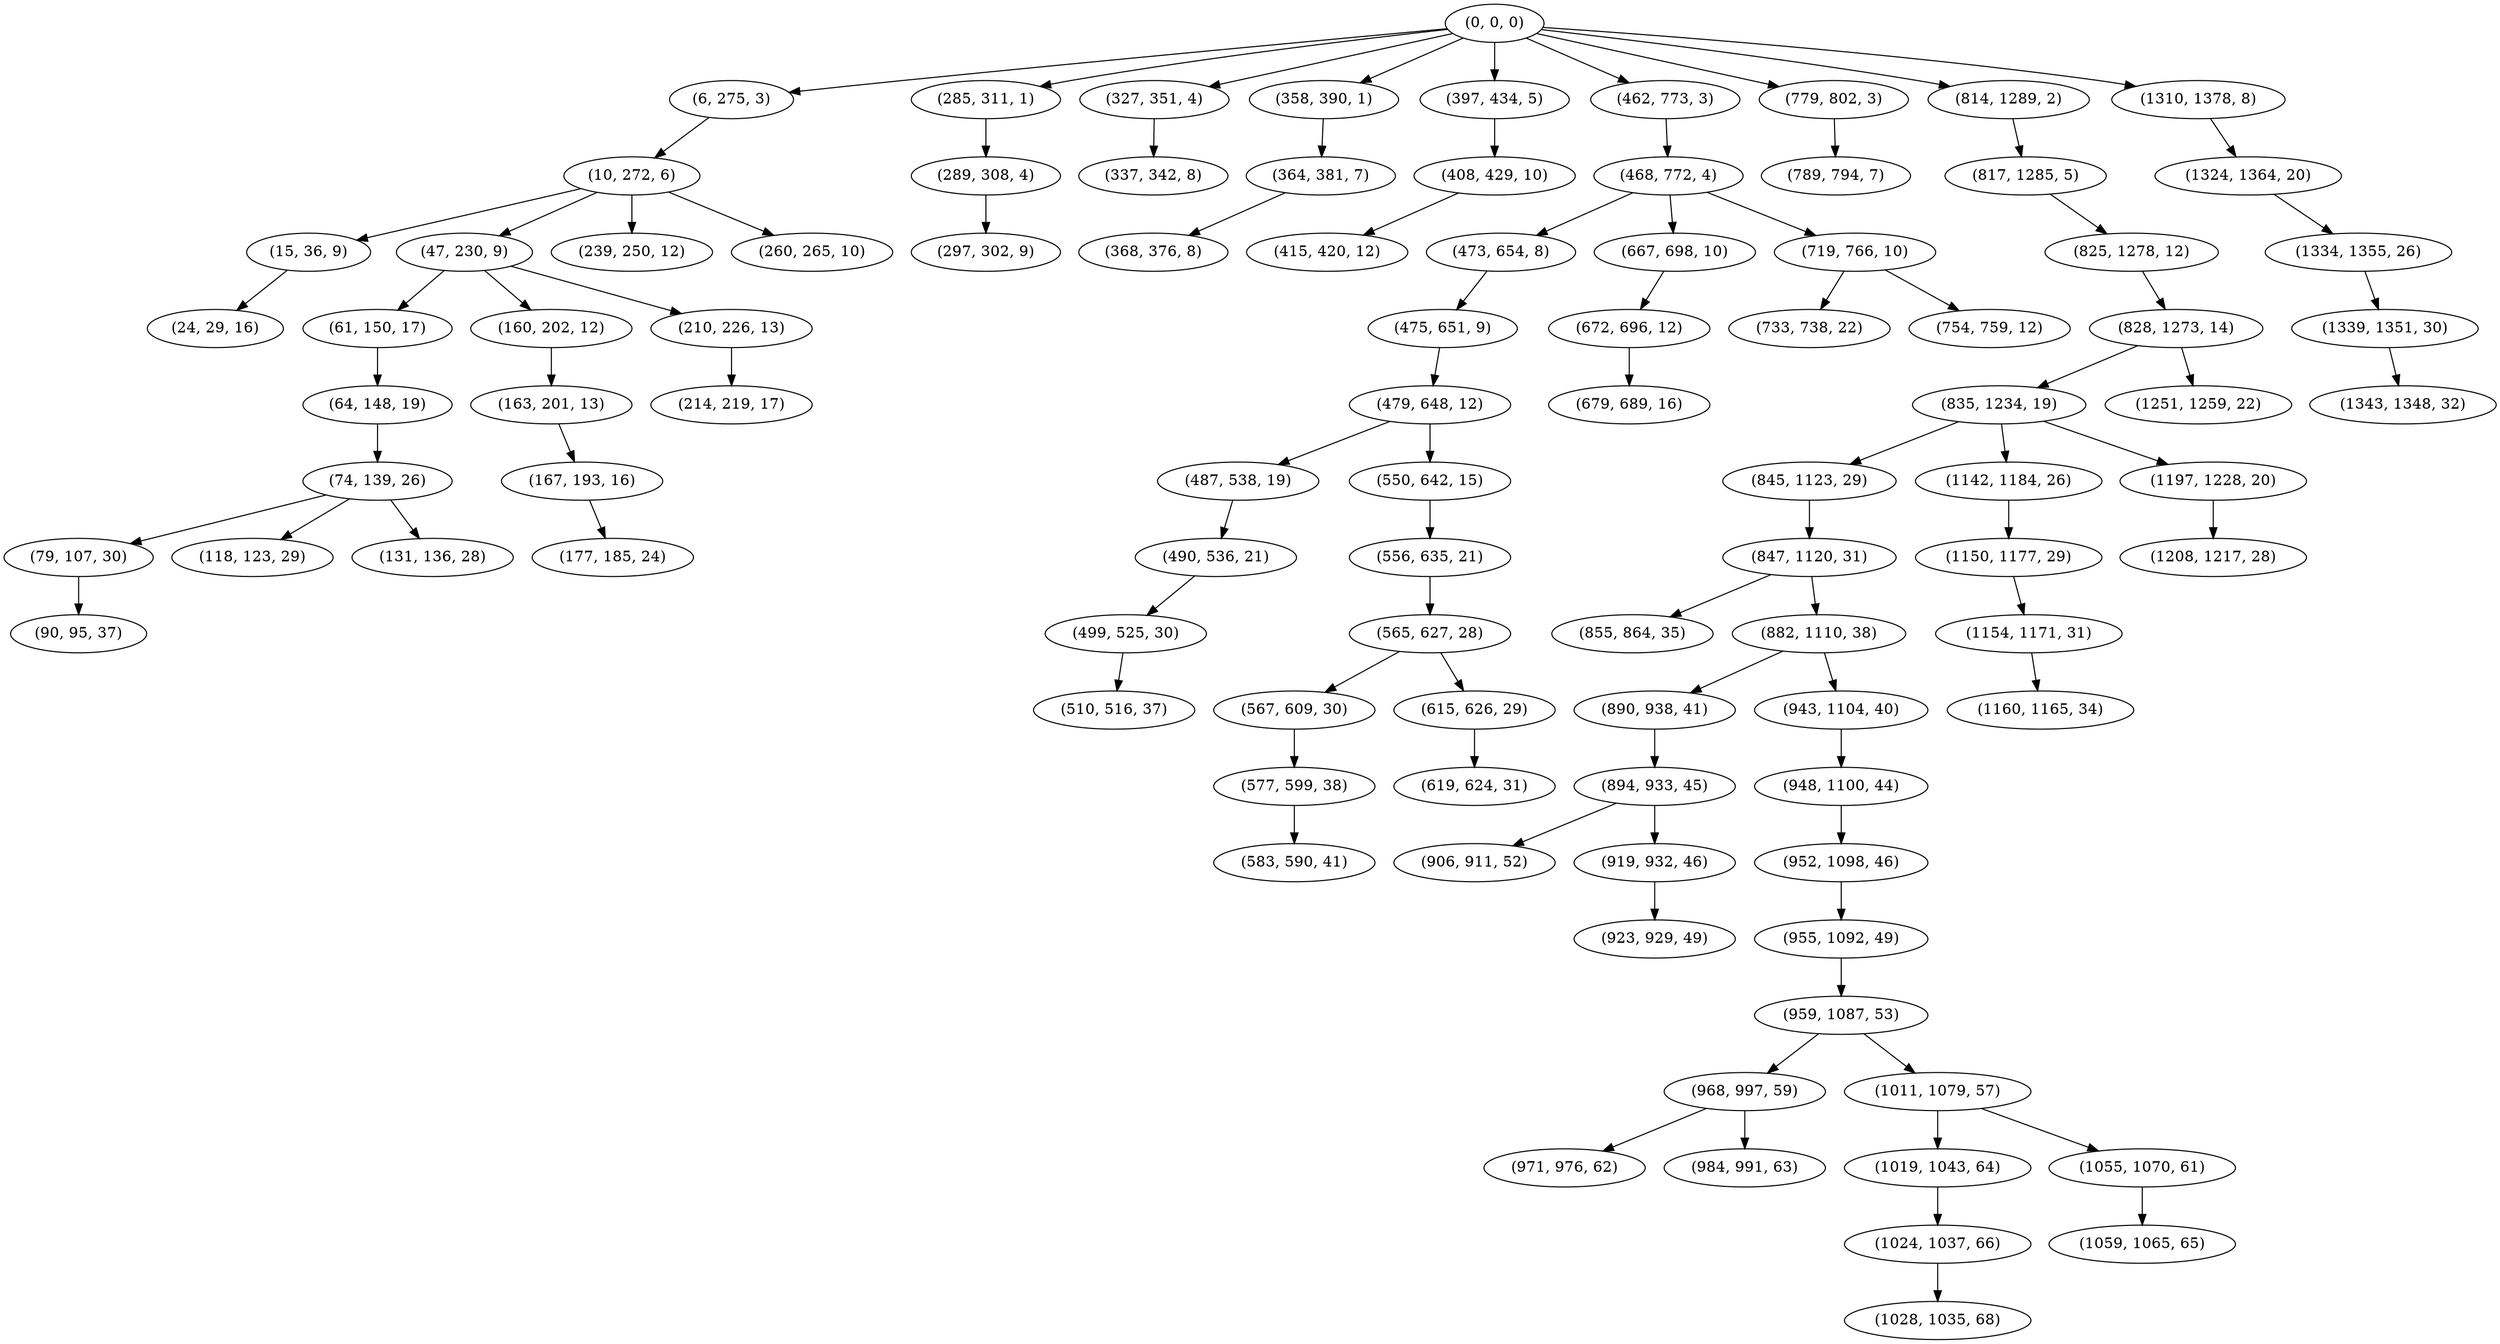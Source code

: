 digraph tree {
    "(0, 0, 0)";
    "(6, 275, 3)";
    "(10, 272, 6)";
    "(15, 36, 9)";
    "(24, 29, 16)";
    "(47, 230, 9)";
    "(61, 150, 17)";
    "(64, 148, 19)";
    "(74, 139, 26)";
    "(79, 107, 30)";
    "(90, 95, 37)";
    "(118, 123, 29)";
    "(131, 136, 28)";
    "(160, 202, 12)";
    "(163, 201, 13)";
    "(167, 193, 16)";
    "(177, 185, 24)";
    "(210, 226, 13)";
    "(214, 219, 17)";
    "(239, 250, 12)";
    "(260, 265, 10)";
    "(285, 311, 1)";
    "(289, 308, 4)";
    "(297, 302, 9)";
    "(327, 351, 4)";
    "(337, 342, 8)";
    "(358, 390, 1)";
    "(364, 381, 7)";
    "(368, 376, 8)";
    "(397, 434, 5)";
    "(408, 429, 10)";
    "(415, 420, 12)";
    "(462, 773, 3)";
    "(468, 772, 4)";
    "(473, 654, 8)";
    "(475, 651, 9)";
    "(479, 648, 12)";
    "(487, 538, 19)";
    "(490, 536, 21)";
    "(499, 525, 30)";
    "(510, 516, 37)";
    "(550, 642, 15)";
    "(556, 635, 21)";
    "(565, 627, 28)";
    "(567, 609, 30)";
    "(577, 599, 38)";
    "(583, 590, 41)";
    "(615, 626, 29)";
    "(619, 624, 31)";
    "(667, 698, 10)";
    "(672, 696, 12)";
    "(679, 689, 16)";
    "(719, 766, 10)";
    "(733, 738, 22)";
    "(754, 759, 12)";
    "(779, 802, 3)";
    "(789, 794, 7)";
    "(814, 1289, 2)";
    "(817, 1285, 5)";
    "(825, 1278, 12)";
    "(828, 1273, 14)";
    "(835, 1234, 19)";
    "(845, 1123, 29)";
    "(847, 1120, 31)";
    "(855, 864, 35)";
    "(882, 1110, 38)";
    "(890, 938, 41)";
    "(894, 933, 45)";
    "(906, 911, 52)";
    "(919, 932, 46)";
    "(923, 929, 49)";
    "(943, 1104, 40)";
    "(948, 1100, 44)";
    "(952, 1098, 46)";
    "(955, 1092, 49)";
    "(959, 1087, 53)";
    "(968, 997, 59)";
    "(971, 976, 62)";
    "(984, 991, 63)";
    "(1011, 1079, 57)";
    "(1019, 1043, 64)";
    "(1024, 1037, 66)";
    "(1028, 1035, 68)";
    "(1055, 1070, 61)";
    "(1059, 1065, 65)";
    "(1142, 1184, 26)";
    "(1150, 1177, 29)";
    "(1154, 1171, 31)";
    "(1160, 1165, 34)";
    "(1197, 1228, 20)";
    "(1208, 1217, 28)";
    "(1251, 1259, 22)";
    "(1310, 1378, 8)";
    "(1324, 1364, 20)";
    "(1334, 1355, 26)";
    "(1339, 1351, 30)";
    "(1343, 1348, 32)";
    "(0, 0, 0)" -> "(6, 275, 3)";
    "(0, 0, 0)" -> "(285, 311, 1)";
    "(0, 0, 0)" -> "(327, 351, 4)";
    "(0, 0, 0)" -> "(358, 390, 1)";
    "(0, 0, 0)" -> "(397, 434, 5)";
    "(0, 0, 0)" -> "(462, 773, 3)";
    "(0, 0, 0)" -> "(779, 802, 3)";
    "(0, 0, 0)" -> "(814, 1289, 2)";
    "(0, 0, 0)" -> "(1310, 1378, 8)";
    "(6, 275, 3)" -> "(10, 272, 6)";
    "(10, 272, 6)" -> "(15, 36, 9)";
    "(10, 272, 6)" -> "(47, 230, 9)";
    "(10, 272, 6)" -> "(239, 250, 12)";
    "(10, 272, 6)" -> "(260, 265, 10)";
    "(15, 36, 9)" -> "(24, 29, 16)";
    "(47, 230, 9)" -> "(61, 150, 17)";
    "(47, 230, 9)" -> "(160, 202, 12)";
    "(47, 230, 9)" -> "(210, 226, 13)";
    "(61, 150, 17)" -> "(64, 148, 19)";
    "(64, 148, 19)" -> "(74, 139, 26)";
    "(74, 139, 26)" -> "(79, 107, 30)";
    "(74, 139, 26)" -> "(118, 123, 29)";
    "(74, 139, 26)" -> "(131, 136, 28)";
    "(79, 107, 30)" -> "(90, 95, 37)";
    "(160, 202, 12)" -> "(163, 201, 13)";
    "(163, 201, 13)" -> "(167, 193, 16)";
    "(167, 193, 16)" -> "(177, 185, 24)";
    "(210, 226, 13)" -> "(214, 219, 17)";
    "(285, 311, 1)" -> "(289, 308, 4)";
    "(289, 308, 4)" -> "(297, 302, 9)";
    "(327, 351, 4)" -> "(337, 342, 8)";
    "(358, 390, 1)" -> "(364, 381, 7)";
    "(364, 381, 7)" -> "(368, 376, 8)";
    "(397, 434, 5)" -> "(408, 429, 10)";
    "(408, 429, 10)" -> "(415, 420, 12)";
    "(462, 773, 3)" -> "(468, 772, 4)";
    "(468, 772, 4)" -> "(473, 654, 8)";
    "(468, 772, 4)" -> "(667, 698, 10)";
    "(468, 772, 4)" -> "(719, 766, 10)";
    "(473, 654, 8)" -> "(475, 651, 9)";
    "(475, 651, 9)" -> "(479, 648, 12)";
    "(479, 648, 12)" -> "(487, 538, 19)";
    "(479, 648, 12)" -> "(550, 642, 15)";
    "(487, 538, 19)" -> "(490, 536, 21)";
    "(490, 536, 21)" -> "(499, 525, 30)";
    "(499, 525, 30)" -> "(510, 516, 37)";
    "(550, 642, 15)" -> "(556, 635, 21)";
    "(556, 635, 21)" -> "(565, 627, 28)";
    "(565, 627, 28)" -> "(567, 609, 30)";
    "(565, 627, 28)" -> "(615, 626, 29)";
    "(567, 609, 30)" -> "(577, 599, 38)";
    "(577, 599, 38)" -> "(583, 590, 41)";
    "(615, 626, 29)" -> "(619, 624, 31)";
    "(667, 698, 10)" -> "(672, 696, 12)";
    "(672, 696, 12)" -> "(679, 689, 16)";
    "(719, 766, 10)" -> "(733, 738, 22)";
    "(719, 766, 10)" -> "(754, 759, 12)";
    "(779, 802, 3)" -> "(789, 794, 7)";
    "(814, 1289, 2)" -> "(817, 1285, 5)";
    "(817, 1285, 5)" -> "(825, 1278, 12)";
    "(825, 1278, 12)" -> "(828, 1273, 14)";
    "(828, 1273, 14)" -> "(835, 1234, 19)";
    "(828, 1273, 14)" -> "(1251, 1259, 22)";
    "(835, 1234, 19)" -> "(845, 1123, 29)";
    "(835, 1234, 19)" -> "(1142, 1184, 26)";
    "(835, 1234, 19)" -> "(1197, 1228, 20)";
    "(845, 1123, 29)" -> "(847, 1120, 31)";
    "(847, 1120, 31)" -> "(855, 864, 35)";
    "(847, 1120, 31)" -> "(882, 1110, 38)";
    "(882, 1110, 38)" -> "(890, 938, 41)";
    "(882, 1110, 38)" -> "(943, 1104, 40)";
    "(890, 938, 41)" -> "(894, 933, 45)";
    "(894, 933, 45)" -> "(906, 911, 52)";
    "(894, 933, 45)" -> "(919, 932, 46)";
    "(919, 932, 46)" -> "(923, 929, 49)";
    "(943, 1104, 40)" -> "(948, 1100, 44)";
    "(948, 1100, 44)" -> "(952, 1098, 46)";
    "(952, 1098, 46)" -> "(955, 1092, 49)";
    "(955, 1092, 49)" -> "(959, 1087, 53)";
    "(959, 1087, 53)" -> "(968, 997, 59)";
    "(959, 1087, 53)" -> "(1011, 1079, 57)";
    "(968, 997, 59)" -> "(971, 976, 62)";
    "(968, 997, 59)" -> "(984, 991, 63)";
    "(1011, 1079, 57)" -> "(1019, 1043, 64)";
    "(1011, 1079, 57)" -> "(1055, 1070, 61)";
    "(1019, 1043, 64)" -> "(1024, 1037, 66)";
    "(1024, 1037, 66)" -> "(1028, 1035, 68)";
    "(1055, 1070, 61)" -> "(1059, 1065, 65)";
    "(1142, 1184, 26)" -> "(1150, 1177, 29)";
    "(1150, 1177, 29)" -> "(1154, 1171, 31)";
    "(1154, 1171, 31)" -> "(1160, 1165, 34)";
    "(1197, 1228, 20)" -> "(1208, 1217, 28)";
    "(1310, 1378, 8)" -> "(1324, 1364, 20)";
    "(1324, 1364, 20)" -> "(1334, 1355, 26)";
    "(1334, 1355, 26)" -> "(1339, 1351, 30)";
    "(1339, 1351, 30)" -> "(1343, 1348, 32)";
}
